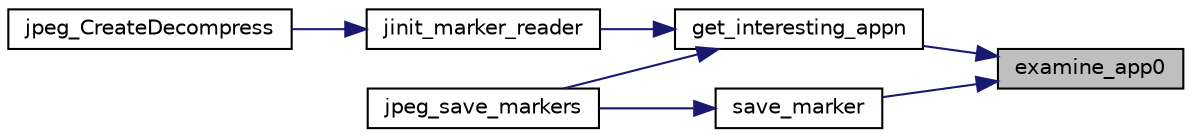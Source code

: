 digraph "examine_app0"
{
 // LATEX_PDF_SIZE
  bgcolor="transparent";
  edge [fontname="Helvetica",fontsize="10",labelfontname="Helvetica",labelfontsize="10"];
  node [fontname="Helvetica",fontsize="10",shape=record];
  rankdir="RL";
  Node1 [label="examine_app0",height=0.2,width=0.4,color="black", fillcolor="grey75", style="filled", fontcolor="black",tooltip=" "];
  Node1 -> Node2 [dir="back",color="midnightblue",fontsize="10",style="solid"];
  Node2 [label="get_interesting_appn",height=0.2,width=0.4,color="black",URL="$jdmarker_8c.html#ad82019ab15e06b65c6119bbbce254b8f",tooltip=" "];
  Node2 -> Node3 [dir="back",color="midnightblue",fontsize="10",style="solid"];
  Node3 [label="jinit_marker_reader",height=0.2,width=0.4,color="black",URL="$jdmarker_8c.html#a8fa54cb03525a09cd2a6121496895072",tooltip=" "];
  Node3 -> Node4 [dir="back",color="midnightblue",fontsize="10",style="solid"];
  Node4 [label="jpeg_CreateDecompress",height=0.2,width=0.4,color="black",URL="$jdapimin_8c.html#a02b5c7eb58970a07cae85ffdcda9085d",tooltip=" "];
  Node2 -> Node5 [dir="back",color="midnightblue",fontsize="10",style="solid"];
  Node5 [label="jpeg_save_markers",height=0.2,width=0.4,color="black",URL="$jdmarker_8c.html#a5bb5f27bfd0bab5538de0aec18d2273a",tooltip=" "];
  Node1 -> Node6 [dir="back",color="midnightblue",fontsize="10",style="solid"];
  Node6 [label="save_marker",height=0.2,width=0.4,color="black",URL="$jdmarker_8c.html#acba4eaea087c7946c5d51b3f15eb72a2",tooltip=" "];
  Node6 -> Node5 [dir="back",color="midnightblue",fontsize="10",style="solid"];
}
